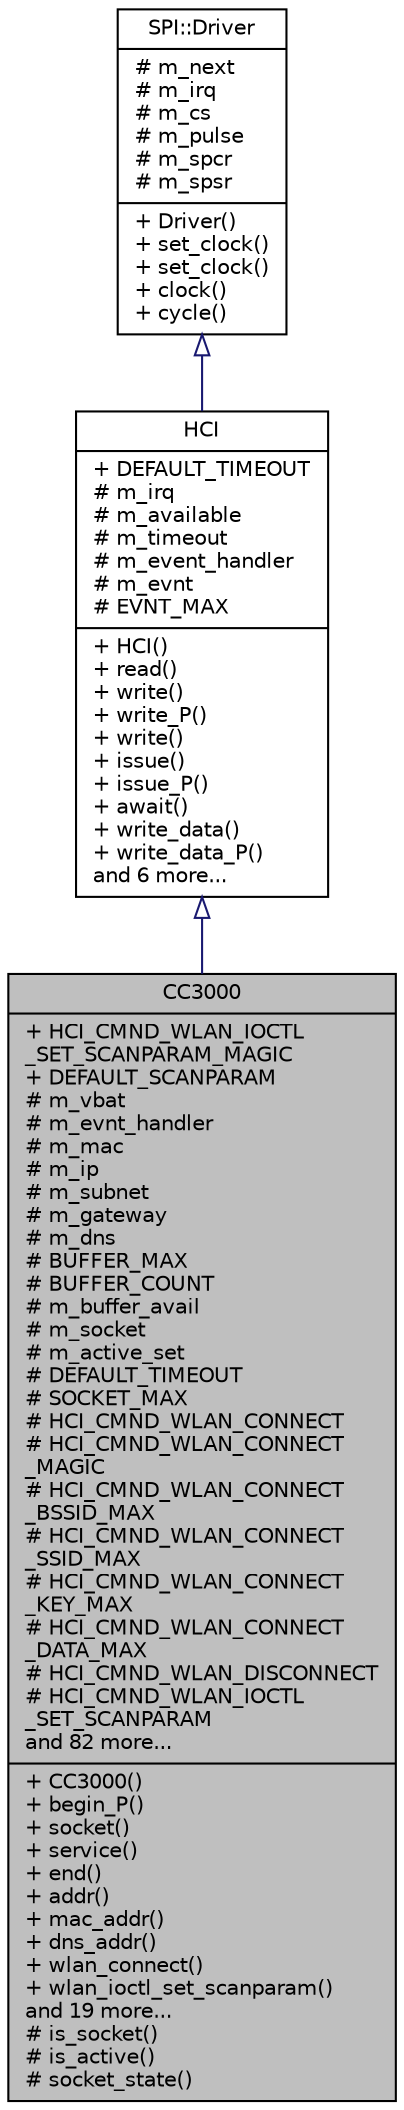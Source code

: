 digraph "CC3000"
{
  edge [fontname="Helvetica",fontsize="10",labelfontname="Helvetica",labelfontsize="10"];
  node [fontname="Helvetica",fontsize="10",shape=record];
  Node1 [label="{CC3000\n|+ HCI_CMND_WLAN_IOCTL\l_SET_SCANPARAM_MAGIC\l+ DEFAULT_SCANPARAM\l# m_vbat\l# m_evnt_handler\l# m_mac\l# m_ip\l# m_subnet\l# m_gateway\l# m_dns\l# BUFFER_MAX\l# BUFFER_COUNT\l# m_buffer_avail\l# m_socket\l# m_active_set\l# DEFAULT_TIMEOUT\l# SOCKET_MAX\l# HCI_CMND_WLAN_CONNECT\l# HCI_CMND_WLAN_CONNECT\l_MAGIC\l# HCI_CMND_WLAN_CONNECT\l_BSSID_MAX\l# HCI_CMND_WLAN_CONNECT\l_SSID_MAX\l# HCI_CMND_WLAN_CONNECT\l_KEY_MAX\l# HCI_CMND_WLAN_CONNECT\l_DATA_MAX\l# HCI_CMND_WLAN_DISCONNECT\l# HCI_CMND_WLAN_IOCTL\l_SET_SCANPARAM\land 82 more...\l|+ CC3000()\l+ begin_P()\l+ socket()\l+ service()\l+ end()\l+ addr()\l+ mac_addr()\l+ dns_addr()\l+ wlan_connect()\l+ wlan_ioctl_set_scanparam()\land 19 more...\l# is_socket()\l# is_active()\l# socket_state()\l}",height=0.2,width=0.4,color="black", fillcolor="grey75", style="filled", fontcolor="black"];
  Node2 -> Node1 [dir="back",color="midnightblue",fontsize="10",style="solid",arrowtail="onormal",fontname="Helvetica"];
  Node2 [label="{HCI\n|+ DEFAULT_TIMEOUT\l# m_irq\l# m_available\l# m_timeout\l# m_event_handler\l# m_evnt\l# EVNT_MAX\l|+ HCI()\l+ read()\l+ write()\l+ write_P()\l+ write()\l+ issue()\l+ issue_P()\l+ await()\l+ write_data()\l+ write_data_P()\land 6 more...\l}",height=0.2,width=0.4,color="black", fillcolor="white", style="filled",URL="$d6/d93/classHCI.html"];
  Node3 -> Node2 [dir="back",color="midnightblue",fontsize="10",style="solid",arrowtail="onormal",fontname="Helvetica"];
  Node3 [label="{SPI::Driver\n|# m_next\l# m_irq\l# m_cs\l# m_pulse\l# m_spcr\l# m_spsr\l|+ Driver()\l+ set_clock()\l+ set_clock()\l+ clock()\l+ cycle()\l}",height=0.2,width=0.4,color="black", fillcolor="white", style="filled",URL="$dc/dd2/classSPI_1_1Driver.html"];
}
